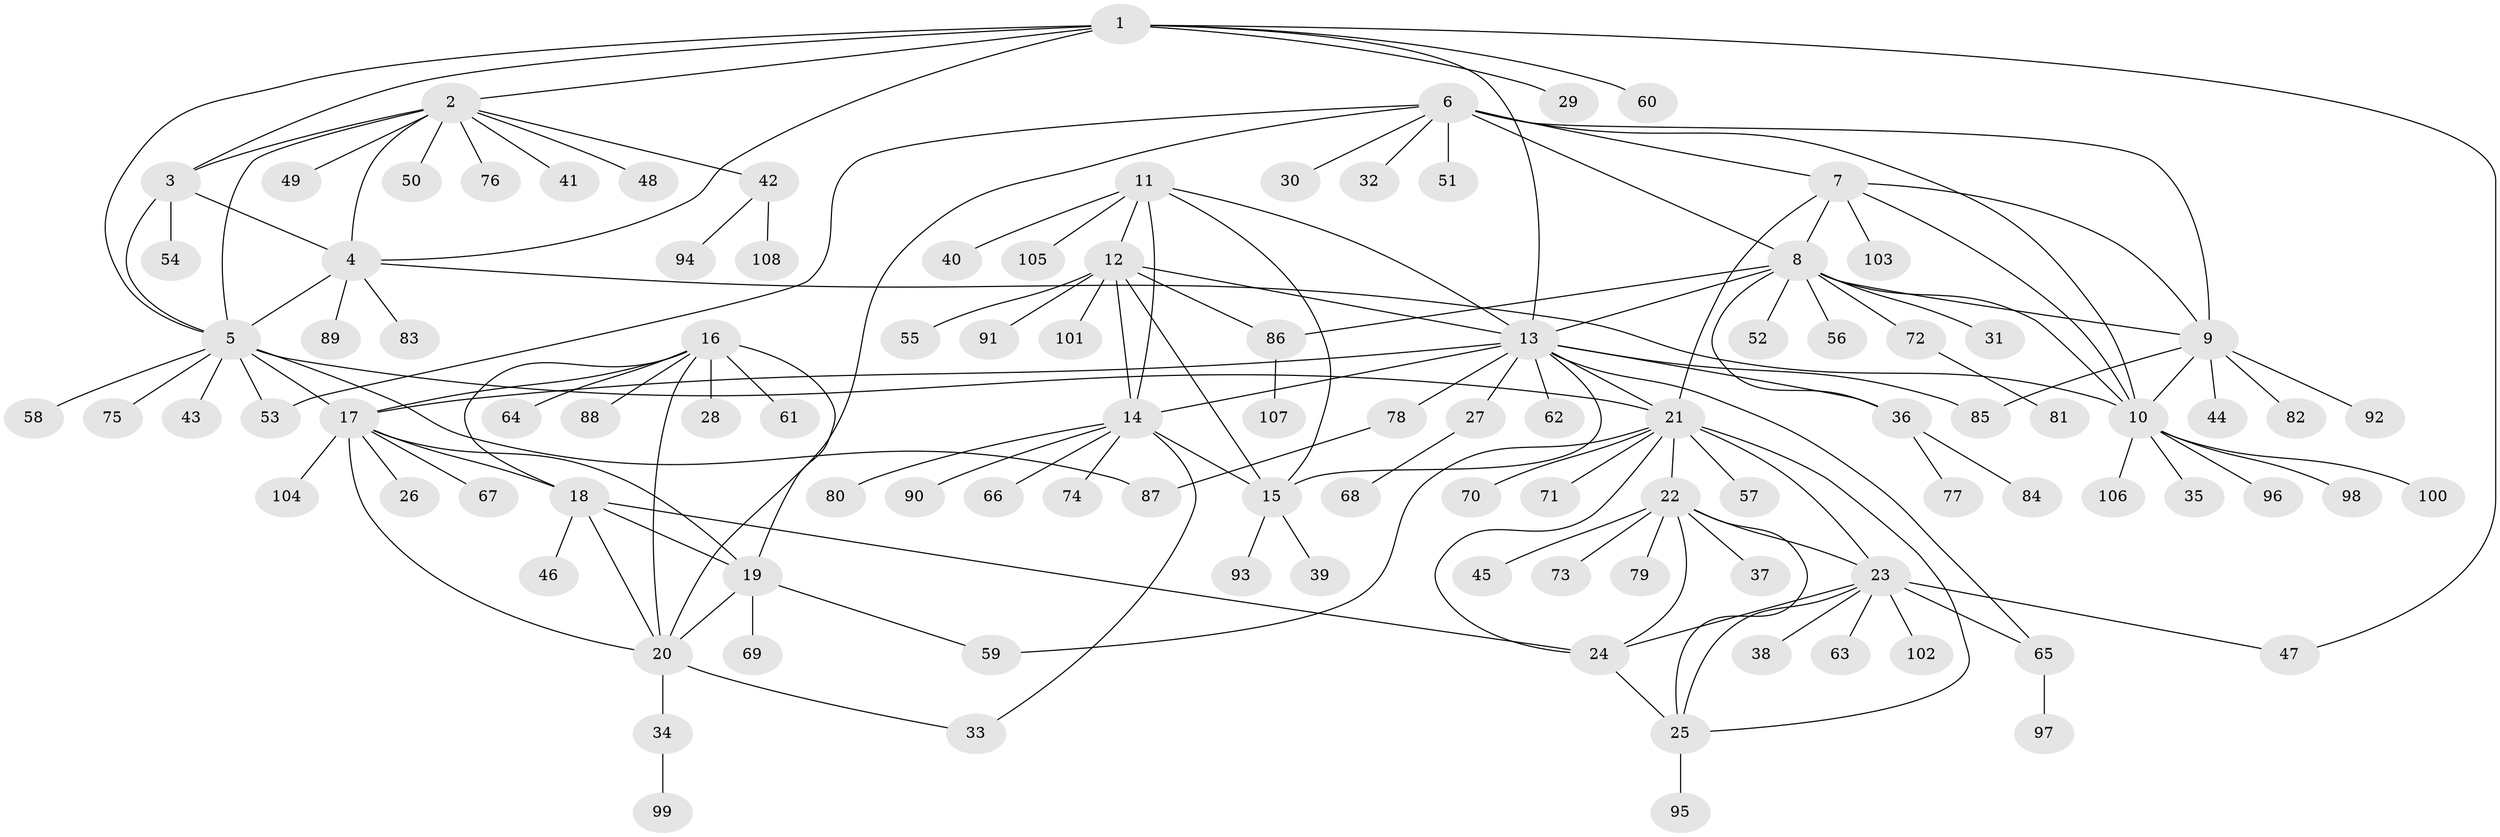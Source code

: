 // coarse degree distribution, {9: 0.125, 6: 0.03125, 3: 0.09375, 7: 0.0625, 2: 0.09375, 1: 0.59375}
// Generated by graph-tools (version 1.1) at 2025/19/03/04/25 18:19:33]
// undirected, 108 vertices, 152 edges
graph export_dot {
graph [start="1"]
  node [color=gray90,style=filled];
  1;
  2;
  3;
  4;
  5;
  6;
  7;
  8;
  9;
  10;
  11;
  12;
  13;
  14;
  15;
  16;
  17;
  18;
  19;
  20;
  21;
  22;
  23;
  24;
  25;
  26;
  27;
  28;
  29;
  30;
  31;
  32;
  33;
  34;
  35;
  36;
  37;
  38;
  39;
  40;
  41;
  42;
  43;
  44;
  45;
  46;
  47;
  48;
  49;
  50;
  51;
  52;
  53;
  54;
  55;
  56;
  57;
  58;
  59;
  60;
  61;
  62;
  63;
  64;
  65;
  66;
  67;
  68;
  69;
  70;
  71;
  72;
  73;
  74;
  75;
  76;
  77;
  78;
  79;
  80;
  81;
  82;
  83;
  84;
  85;
  86;
  87;
  88;
  89;
  90;
  91;
  92;
  93;
  94;
  95;
  96;
  97;
  98;
  99;
  100;
  101;
  102;
  103;
  104;
  105;
  106;
  107;
  108;
  1 -- 2;
  1 -- 3;
  1 -- 4;
  1 -- 5;
  1 -- 13;
  1 -- 29;
  1 -- 47;
  1 -- 60;
  2 -- 3;
  2 -- 4;
  2 -- 5;
  2 -- 41;
  2 -- 42;
  2 -- 48;
  2 -- 49;
  2 -- 50;
  2 -- 76;
  3 -- 4;
  3 -- 5;
  3 -- 54;
  4 -- 5;
  4 -- 10;
  4 -- 83;
  4 -- 89;
  5 -- 17;
  5 -- 21;
  5 -- 43;
  5 -- 53;
  5 -- 58;
  5 -- 75;
  5 -- 87;
  6 -- 7;
  6 -- 8;
  6 -- 9;
  6 -- 10;
  6 -- 20;
  6 -- 30;
  6 -- 32;
  6 -- 51;
  6 -- 53;
  7 -- 8;
  7 -- 9;
  7 -- 10;
  7 -- 21;
  7 -- 103;
  8 -- 9;
  8 -- 10;
  8 -- 13;
  8 -- 31;
  8 -- 36;
  8 -- 52;
  8 -- 56;
  8 -- 72;
  8 -- 86;
  9 -- 10;
  9 -- 44;
  9 -- 82;
  9 -- 85;
  9 -- 92;
  10 -- 35;
  10 -- 96;
  10 -- 98;
  10 -- 100;
  10 -- 106;
  11 -- 12;
  11 -- 13;
  11 -- 14;
  11 -- 15;
  11 -- 40;
  11 -- 105;
  12 -- 13;
  12 -- 14;
  12 -- 15;
  12 -- 55;
  12 -- 86;
  12 -- 91;
  12 -- 101;
  13 -- 14;
  13 -- 15;
  13 -- 17;
  13 -- 21;
  13 -- 27;
  13 -- 36;
  13 -- 62;
  13 -- 65;
  13 -- 78;
  13 -- 85;
  14 -- 15;
  14 -- 33;
  14 -- 66;
  14 -- 74;
  14 -- 80;
  14 -- 90;
  15 -- 39;
  15 -- 93;
  16 -- 17;
  16 -- 18;
  16 -- 19;
  16 -- 20;
  16 -- 28;
  16 -- 61;
  16 -- 64;
  16 -- 88;
  17 -- 18;
  17 -- 19;
  17 -- 20;
  17 -- 26;
  17 -- 67;
  17 -- 104;
  18 -- 19;
  18 -- 20;
  18 -- 24;
  18 -- 46;
  19 -- 20;
  19 -- 59;
  19 -- 69;
  20 -- 33;
  20 -- 34;
  21 -- 22;
  21 -- 23;
  21 -- 24;
  21 -- 25;
  21 -- 57;
  21 -- 59;
  21 -- 70;
  21 -- 71;
  22 -- 23;
  22 -- 24;
  22 -- 25;
  22 -- 37;
  22 -- 45;
  22 -- 73;
  22 -- 79;
  23 -- 24;
  23 -- 25;
  23 -- 38;
  23 -- 47;
  23 -- 63;
  23 -- 65;
  23 -- 102;
  24 -- 25;
  25 -- 95;
  27 -- 68;
  34 -- 99;
  36 -- 77;
  36 -- 84;
  42 -- 94;
  42 -- 108;
  65 -- 97;
  72 -- 81;
  78 -- 87;
  86 -- 107;
}
